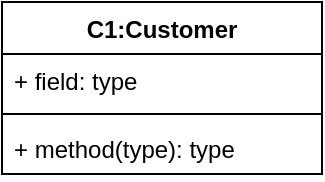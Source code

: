 <mxfile version="21.6.3" type="google">
  <diagram name="Page-1" id="SwOccfPKhcstSwFzLlur">
    <mxGraphModel grid="1" page="1" gridSize="10" guides="1" tooltips="1" connect="1" arrows="1" fold="1" pageScale="1" pageWidth="850" pageHeight="1100" math="0" shadow="0">
      <root>
        <mxCell id="0" />
        <mxCell id="1" parent="0" />
        <mxCell id="lvXV6v5POejtvhFj8kGQ-2" value="C1:Customer" style="swimlane;fontStyle=1;align=center;verticalAlign=top;childLayout=stackLayout;horizontal=1;startSize=26;horizontalStack=0;resizeParent=1;resizeParentMax=0;resizeLast=0;collapsible=1;marginBottom=0;whiteSpace=wrap;html=1;" vertex="1" parent="1">
          <mxGeometry x="40" y="40" width="160" height="86" as="geometry" />
        </mxCell>
        <mxCell id="lvXV6v5POejtvhFj8kGQ-3" value="+ field: type" style="text;strokeColor=none;fillColor=none;align=left;verticalAlign=top;spacingLeft=4;spacingRight=4;overflow=hidden;rotatable=0;points=[[0,0.5],[1,0.5]];portConstraint=eastwest;whiteSpace=wrap;html=1;" vertex="1" parent="lvXV6v5POejtvhFj8kGQ-2">
          <mxGeometry y="26" width="160" height="26" as="geometry" />
        </mxCell>
        <mxCell id="lvXV6v5POejtvhFj8kGQ-4" value="" style="line;strokeWidth=1;fillColor=none;align=left;verticalAlign=middle;spacingTop=-1;spacingLeft=3;spacingRight=3;rotatable=0;labelPosition=right;points=[];portConstraint=eastwest;strokeColor=inherit;" vertex="1" parent="lvXV6v5POejtvhFj8kGQ-2">
          <mxGeometry y="52" width="160" height="8" as="geometry" />
        </mxCell>
        <mxCell id="lvXV6v5POejtvhFj8kGQ-5" value="+ method(type): type" style="text;strokeColor=none;fillColor=none;align=left;verticalAlign=top;spacingLeft=4;spacingRight=4;overflow=hidden;rotatable=0;points=[[0,0.5],[1,0.5]];portConstraint=eastwest;whiteSpace=wrap;html=1;" vertex="1" parent="lvXV6v5POejtvhFj8kGQ-2">
          <mxGeometry y="60" width="160" height="26" as="geometry" />
        </mxCell>
      </root>
    </mxGraphModel>
  </diagram>
</mxfile>
